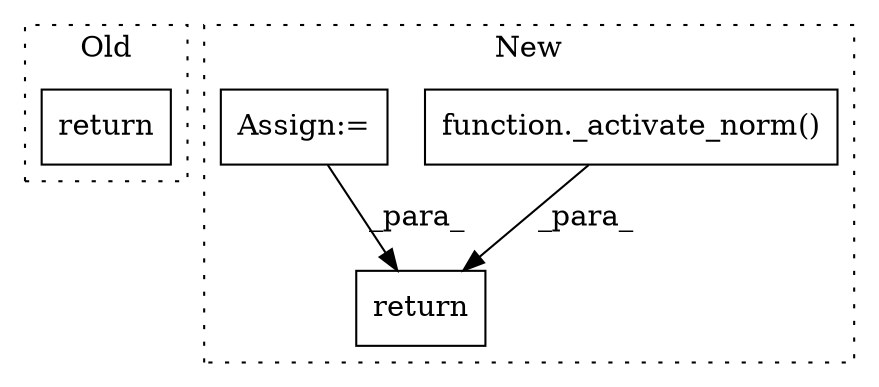 digraph G {
subgraph cluster0 {
1 [label="return" a="93" s="866" l="7" shape="box"];
label = "Old";
style="dotted";
}
subgraph cluster1 {
2 [label="function._activate_norm()" a="75" s="534,557" l="15,1" shape="box"];
3 [label="return" a="93" s="776" l="7" shape="box"];
4 [label="Assign:=" a="68" s="607" l="3" shape="box"];
label = "New";
style="dotted";
}
2 -> 3 [label="_para_"];
4 -> 3 [label="_para_"];
}
